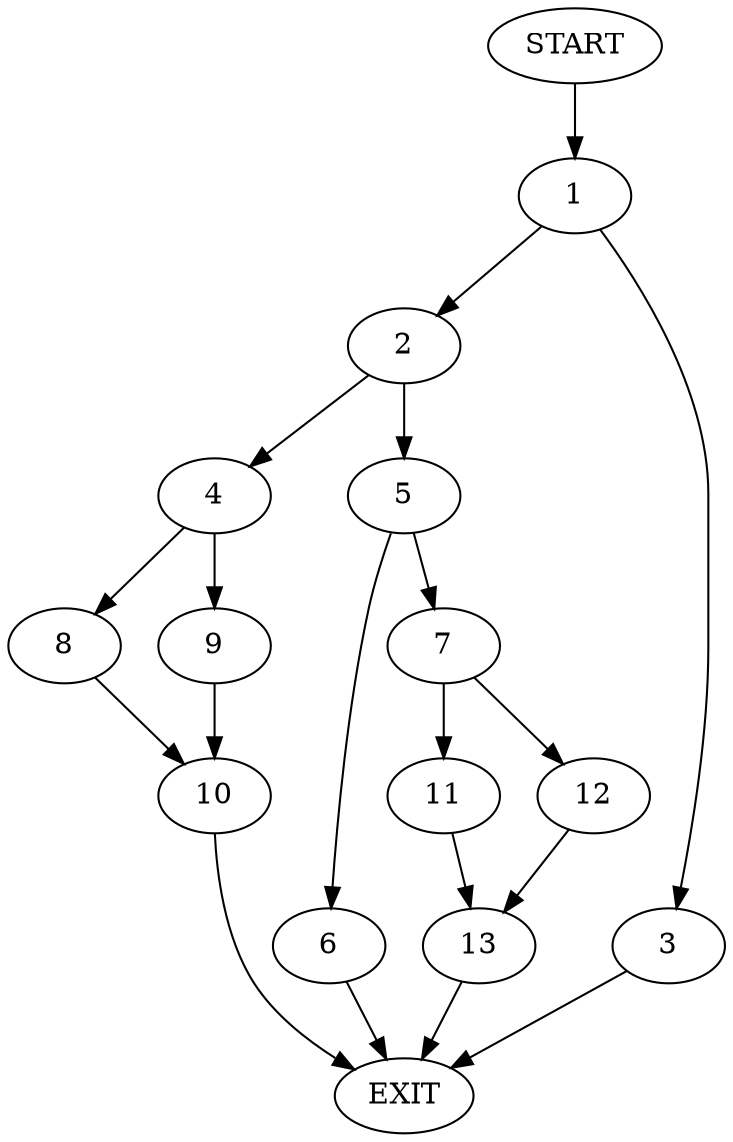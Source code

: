 digraph {
0 [label="START"]
14 [label="EXIT"]
0 -> 1
1 -> 2
1 -> 3
3 -> 14
2 -> 4
2 -> 5
5 -> 6
5 -> 7
4 -> 8
4 -> 9
9 -> 10
8 -> 10
10 -> 14
6 -> 14
7 -> 11
7 -> 12
11 -> 13
12 -> 13
13 -> 14
}
